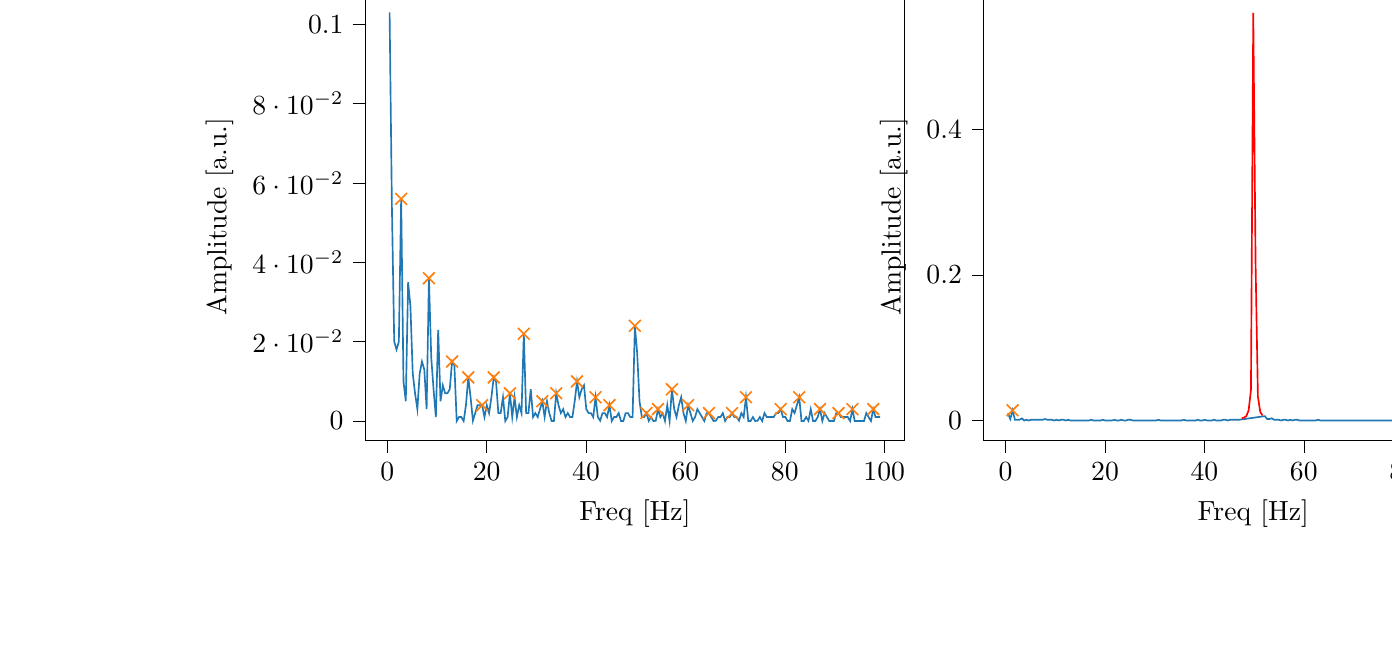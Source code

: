 % This file was created with tikzplotlib v0.10.1.
\begin{tikzpicture}

\definecolor{darkgray176}{RGB}{176,176,176}
\definecolor{darkorange25512714}{RGB}{255,127,14}
\definecolor{steelblue31119180}{RGB}{31,119,180}

\begin{groupplot}[group style={group size=2 by 1}]
\nextgroupplot[
tick align=outside,
tick pos=left,
title={Input pressure Fourier transform},
x grid style={darkgray176},
xlabel={Freq [Hz]},
xmin=-4.471, xmax=104.128,
xtick style={color=black},
y grid style={darkgray176},
ylabel={Amplitude [a.u.]},
ymin=-0.005, ymax=0.108,
ytick style={color=black}
]
\addplot [semithick, steelblue31119180]
table {%
0.466 0.103
0.931 0.054
1.397 0.02
1.863 0.018
2.328 0.02
2.794 0.056
3.26 0.01
3.726 0.005
4.191 0.035
4.657 0.029
5.123 0.012
5.588 0.007
6.054 0.003
6.52 0.012
6.985 0.015
7.451 0.013
7.917 0.003
8.382 0.036
8.848 0.016
9.314 0.008
9.779 0.001
10.245 0.023
10.711 0.005
11.177 0.009
11.642 0.007
12.108 0.007
12.574 0.008
13.039 0.015
13.505 0.014
13.971 0.0
14.436 0.001
14.902 0.001
15.368 0.0
15.833 0.004
16.299 0.011
16.765 0.006
17.231 9.29e-05
17.696 0.002
18.162 0.004
18.628 0.004
19.093 0.004
19.559 0.001
20.025 0.004
20.49 0.002
20.956 0.006
21.422 0.011
21.887 0.01
22.353 0.002
22.819 0.002
23.284 0.006
23.75 0.0
24.216 0.001
24.682 0.007
25.147 0.001
25.613 0.006
26.079 0.001
26.544 0.004
27.01 0.002
27.476 0.022
27.941 0.002
28.407 0.002
28.873 0.008
29.338 0.001
29.804 0.002
30.27 0.001
30.736 0.003
31.201 0.005
31.667 0.001
32.133 0.005
32.598 0.002
33.064 0.0
33.53 0.0
33.995 0.007
34.461 0.004
34.927 0.002
35.392 0.003
35.858 0.001
36.324 0.002
36.789 0.001
37.255 0.001
37.721 0.005
38.187 0.01
38.652 0.006
39.118 0.008
39.584 0.009
40.049 0.003
40.515 0.002
40.981 0.002
41.446 0.001
41.912 0.006
42.378 0.001
42.843 8.741e-05
43.309 0.002
43.775 0.002
44.241 0.001
44.706 0.004
45.172 0.0
45.638 0.001
46.103 0.001
46.569 0.002
47.035 0.0
47.5 0.0
47.966 0.002
48.432 0.002
48.897 0.001
49.363 0.001
49.829 0.024
50.294 0.017
50.76 0.005
51.226 0.001
51.692 0.001
52.157 0.002
52.623 3.886e-05
53.089 0.001
53.554 0.0
54.02 5.603e-05
54.486 0.003
54.951 0.001
55.417 0.002
55.883 3.081e-05
56.348 0.004
56.814 0.0
57.28 0.008
57.746 0.003
58.211 0.001
58.677 0.004
59.143 0.006
59.608 0.002
60.074 0.0
60.54 0.004
61.005 0.002
61.471 0.0
61.937 0.001
62.402 0.003
62.868 0.002
63.334 0.001
63.799 0.0
64.265 0.002
64.731 0.002
65.197 0.001
65.662 0.0
66.128 8.832e-05
66.594 0.001
67.059 0.001
67.525 0.002
67.991 0.0
68.456 0.001
68.922 0.001
69.388 0.002
69.853 0.001
70.319 0.001
70.785 9.501e-05
71.251 0.002
71.716 0.001
72.182 0.006
72.648 0.0
73.113 0.0
73.579 0.001
74.045 0.0
74.51 7.241e-05
74.976 0.001
75.442 0.0
75.907 0.002
76.373 0.001
76.839 0.001
77.304 0.001
77.77 0.001
78.236 0.002
78.702 0.002
79.167 0.003
79.633 0.001
80.099 0.001
80.564 0.0
81.03 0.0
81.496 0.003
81.961 0.002
82.427 0.004
82.893 0.006
83.358 0.0
83.824 0.0
84.29 0.001
84.756 5.569e-05
85.221 0.003
85.687 0.0
86.153 0.0
86.618 0.001
87.084 0.003
87.55 0.0
88.015 0.002
88.481 0.001
88.947 0.0
89.412 3.33e-05
89.878 0.0
90.344 0.002
90.809 0.002
91.275 0.001
91.741 0.001
92.207 0.001
92.672 0.001
93.138 0.0
93.604 0.003
94.069 0.0
94.535 3.923e-06
95.001 0.0
95.466 0.0
95.932 0.0
96.398 0.002
96.863 0.001
97.329 0.0
97.795 0.003
98.261 0.001
98.726 0.001
99.192 0.001
};
\addplot [semithick, darkorange25512714, mark=x, mark size=3, mark options={solid}, only marks]
table {%
2.794 0.056
8.382 0.036
13.039 0.015
16.299 0.011
19.093 0.004
21.422 0.011
24.682 0.007
27.476 0.022
31.201 0.005
33.995 0.007
38.187 0.01
41.912 0.006
44.706 0.004
49.829 0.024
52.157 0.002
54.486 0.003
57.28 0.008
60.54 0.004
64.731 0.002
69.388 0.002
72.182 0.006
79.167 0.003
82.893 0.006
87.084 0.003
90.809 0.002
93.604 0.003
97.795 0.003
};

\nextgroupplot[
tick align=outside,
tick pos=left,
title={Piezo voltage Fourier transform},
x grid style={darkgray176},
xlabel={Freq [Hz]},
xmin=-4.471, xmax=104.128,
xtick style={color=black},
y grid style={darkgray176},
ylabel={Amplitude [a.u.]},
ymin=-0.028, ymax=0.588,
ytick style={color=black}
]
\addplot [semithick, steelblue31119180]
table {%
0.466 0.01
0.931 0.002
1.397 0.014
1.863 0.001
2.328 0.001
2.794 0.001
3.26 0.003
3.726 0.0
4.191 0.001
4.657 0.0
5.123 0.001
5.588 0.001
6.054 0.001
6.52 0.001
6.985 0.001
7.451 0.001
7.917 0.002
8.382 0.001
8.848 0.001
9.314 0.001
9.779 0.0
10.245 0.001
10.711 5.502e-05
11.177 0.001
11.642 0.001
12.108 0.0
12.574 0.001
13.039 0.0
13.505 0.0
13.971 0.0
14.436 0.0
14.902 0.0
15.368 8.231e-06
15.833 5.424e-05
16.299 0.0
16.765 0.0
17.231 0.001
17.696 0.0
18.162 0.0
18.628 1.265e-05
19.093 0.0
19.559 0.001
20.025 0.0
20.49 5.675e-05
20.956 9.203e-05
21.422 4.105e-05
21.887 0.001
22.353 0.0
22.819 0.0
23.284 0.001
23.75 8.881e-05
24.216 7.823e-05
24.682 0.001
25.147 0.001
25.613 0.0
26.079 0.0
26.544 2.928e-05
27.01 0.0
27.476 0.0
27.941 0.0
28.407 0.0
28.873 0.0
29.338 3.534e-05
29.804 0.0
30.27 7.216e-06
30.736 0.001
31.201 0.0
31.667 6.346e-05
32.133 2.791e-05
32.598 7.816e-05
33.064 4.203e-05
33.53 0.0
33.995 8.964e-05
34.461 0.0
34.927 5.676e-05
35.392 0.0
35.858 0.001
36.324 0.0
36.789 1.859e-05
37.255 0.0
37.721 8.527e-06
38.187 0.0
38.652 0.001
39.118 0.0
39.584 0.0
40.049 0.001
40.515 0.0
40.981 0.0
41.446 0.0
41.912 0.001
42.378 0.0
42.843 0.0
43.309 0.0
43.775 0.001
44.241 0.001
44.706 0.0
45.172 0.001
45.638 0.001
46.103 0.001
46.569 0.001
47.035 0.001
52.157 0.006
52.623 0.002
53.089 0.002
53.554 0.003
54.02 0.001
54.486 0.001
54.951 0.001
55.417 0.0
55.883 0.001
56.348 0.001
56.814 0.0
57.28 0.001
57.746 3.321e-05
58.211 0.001
58.677 0.001
59.143 0.0
59.608 0.0
60.074 0.0
60.54 0.0
61.005 0.0
61.471 0.0
61.937 6.378e-05
62.402 5.706e-05
62.868 0.001
63.334 9.682e-07
63.799 7.694e-05
64.265 0.0
64.731 0.0
65.197 0.0
65.662 0.0
66.128 0.0
66.594 4.642e-06
67.059 0.0
67.525 4.232e-05
67.991 0.0
68.456 0.0
68.922 0.0
69.388 3.525e-05
69.853 0.0
70.319 0.0
70.785 9.351e-05
71.251 1.024e-05
71.716 4.779e-05
72.182 0.0
72.648 0.0
73.113 5.674e-05
73.579 7.004e-05
74.045 6.617e-05
74.51 4.694e-05
74.976 1.334e-05
75.442 0.0
75.907 0.0
76.373 4.647e-05
76.839 3.418e-05
77.304 1.164e-05
77.77 0.0
78.236 0.0
78.702 7.437e-05
79.167 6.501e-07
79.633 0.0
80.099 1.306e-05
80.564 0.0
81.03 0.0
81.496 3.226e-05
81.961 6.41e-05
82.427 0.0
82.893 1.696e-05
83.358 0.0
83.824 9.155e-05
84.29 6.1e-05
84.756 0.0
85.221 6.43e-05
85.687 0.0
86.153 6.87e-05
86.618 6.948e-06
87.084 9.155e-05
87.55 2.362e-05
88.015 7.019e-05
88.481 3.972e-05
88.947 0.0
89.412 6.663e-08
89.878 6.42e-05
90.344 5.367e-05
90.809 9.361e-06
91.275 9.536e-05
91.741 1.041e-05
92.207 0.0
92.672 1.286e-06
93.138 0.0
93.604 8.24e-05
94.069 3.16e-05
94.535 7.031e-05
95.001 9.559e-05
95.466 0.0
95.932 9.661e-05
96.398 6.344e-05
96.863 1.595e-05
97.329 0.0
97.795 0.0
98.261 3.354e-05
98.726 0.001
99.192 0.0
};
\addplot [semithick, red]
table {%
47.5 0.003
47.966 0.004
48.432 0.006
48.897 0.014
49.363 0.042
49.829 0.56
50.294 0.215
50.76 0.033
51.226 0.012
51.692 0.007
};
\addplot [semithick, darkorange25512714, mark=x, mark size=3, mark options={solid}, only marks]
table {%
1.397 0.014
};
\end{groupplot}

\end{tikzpicture}

